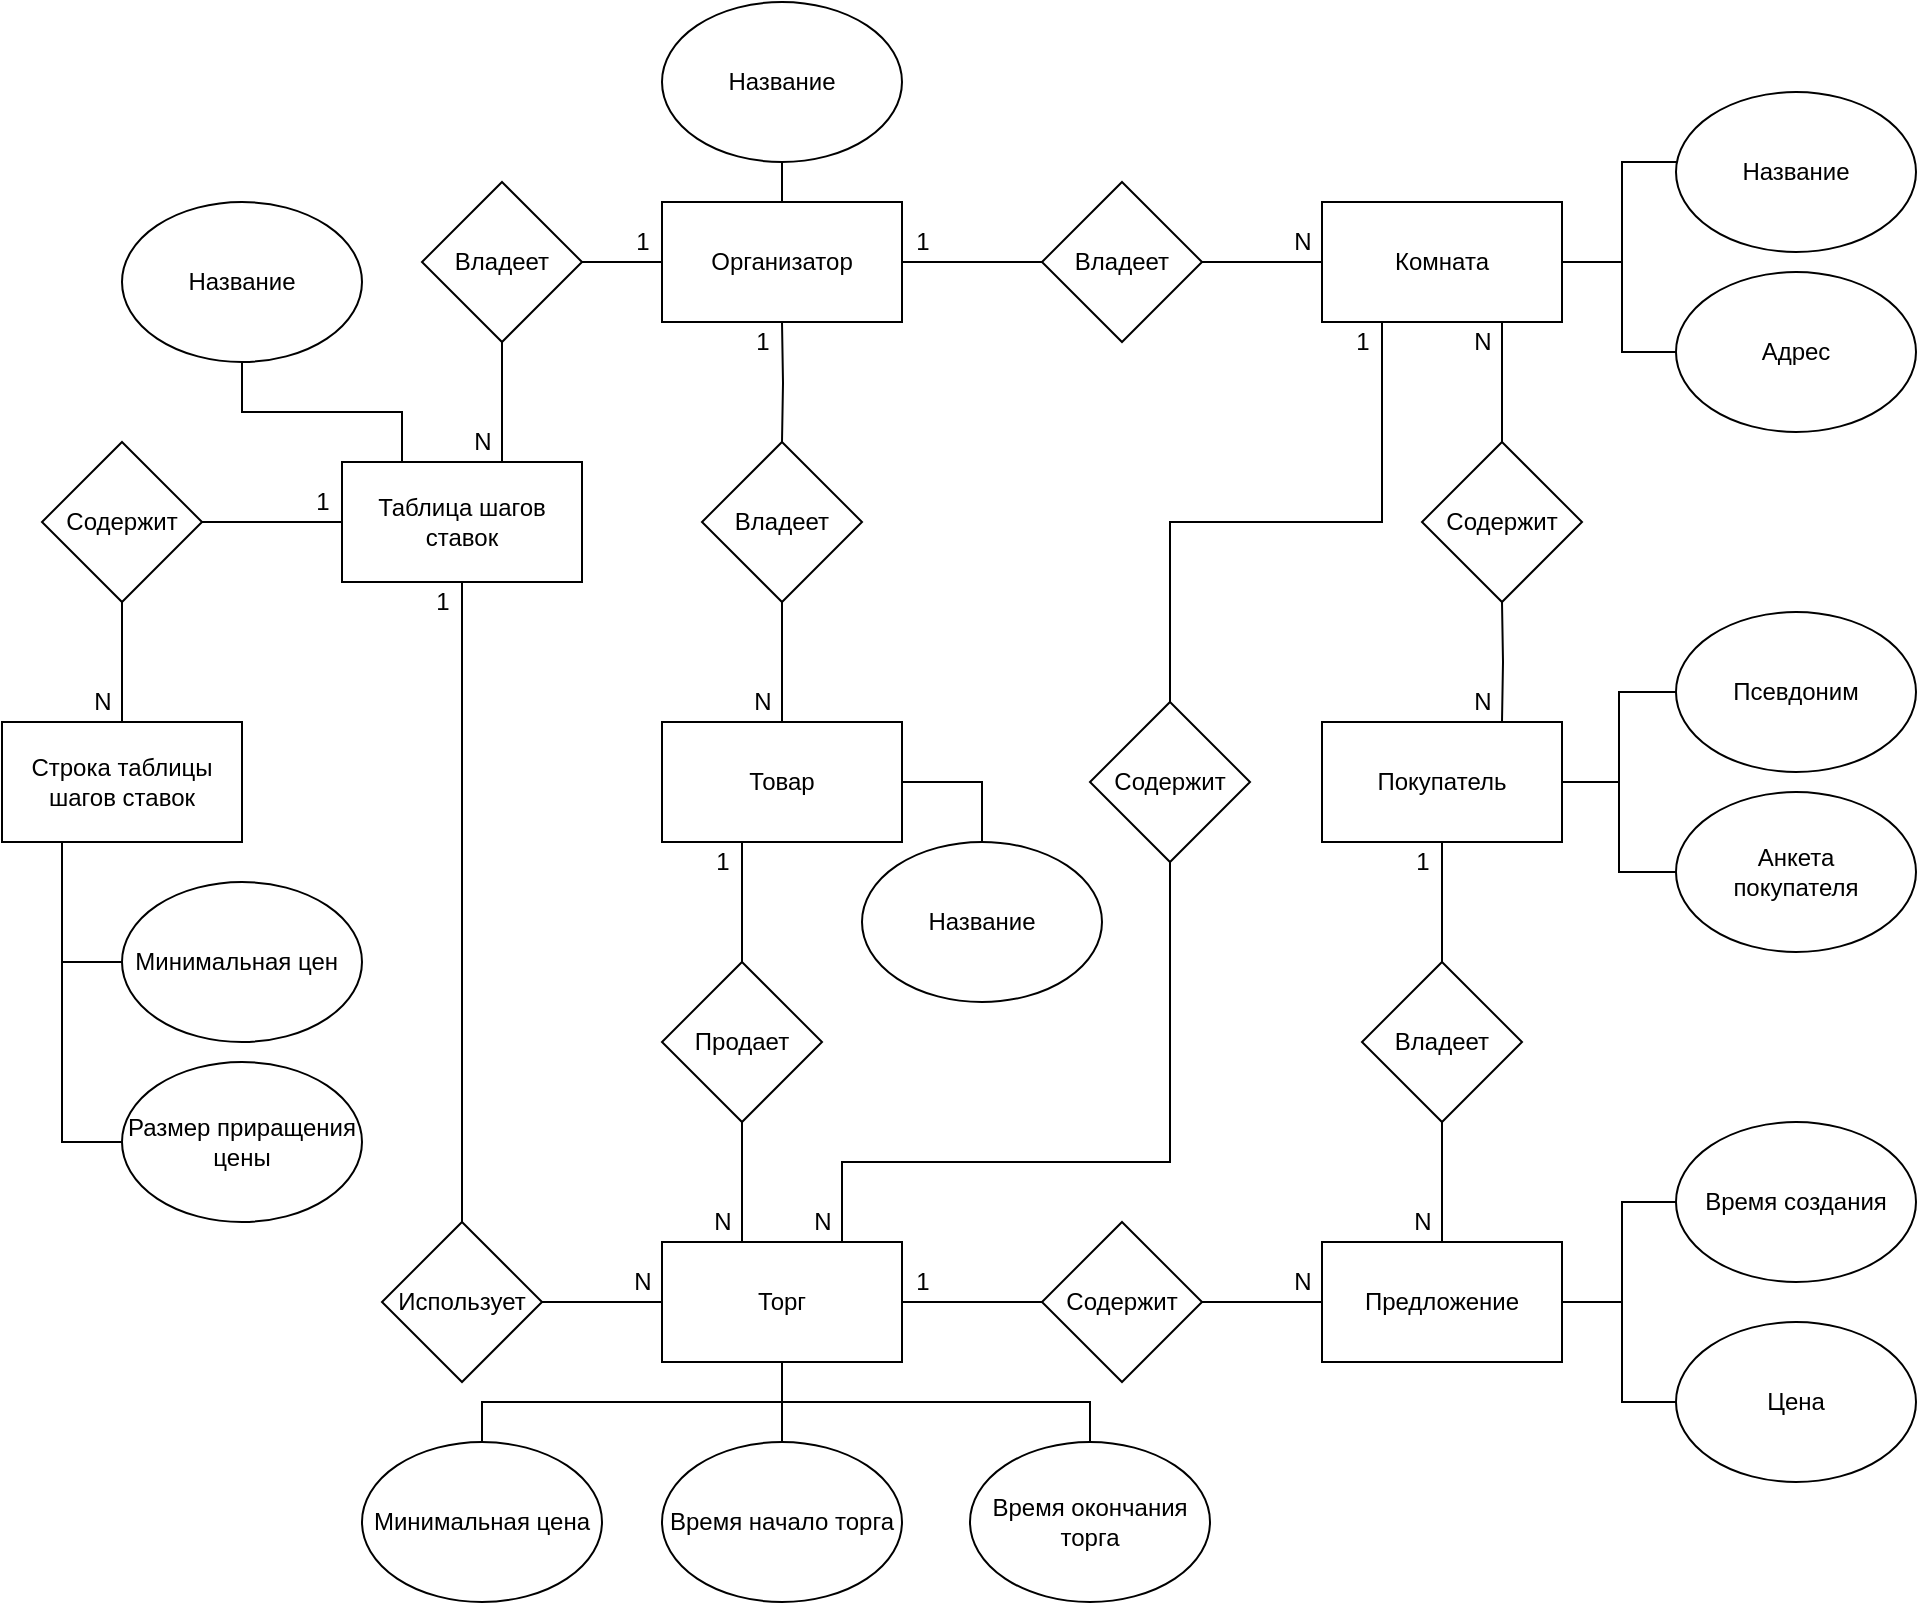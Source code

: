 <mxfile version="17.5.0" type="device"><diagram id="Fdl7dnhCFp308bUYp41F" name="Page-1"><mxGraphModel dx="1577" dy="476" grid="1" gridSize="10" guides="1" tooltips="1" connect="1" arrows="1" fold="1" page="1" pageScale="1" pageWidth="827" pageHeight="1169" math="0" shadow="0"><root><mxCell id="0"/><mxCell id="1" parent="0"/><mxCell id="Uk1p7f-kKm0Apz6JYlS9-4" style="edgeStyle=orthogonalEdgeStyle;rounded=0;orthogonalLoop=1;jettySize=auto;html=1;entryX=0;entryY=0.5;entryDx=0;entryDy=0;endArrow=none;endFill=0;" parent="1" source="Uk1p7f-kKm0Apz6JYlS9-1" target="Uk1p7f-kKm0Apz6JYlS9-3" edge="1"><mxGeometry relative="1" as="geometry"/></mxCell><mxCell id="Uk1p7f-kKm0Apz6JYlS9-10" style="edgeStyle=orthogonalEdgeStyle;rounded=0;orthogonalLoop=1;jettySize=auto;html=1;exitX=0.5;exitY=1;exitDx=0;exitDy=0;endArrow=none;endFill=0;" parent="1" target="Uk1p7f-kKm0Apz6JYlS9-9" edge="1"><mxGeometry relative="1" as="geometry"><mxPoint x="260" y="180" as="sourcePoint"/></mxGeometry></mxCell><mxCell id="Uk1p7f-kKm0Apz6JYlS9-96" style="edgeStyle=orthogonalEdgeStyle;rounded=0;orthogonalLoop=1;jettySize=auto;html=1;exitX=0;exitY=0.5;exitDx=0;exitDy=0;endArrow=none;endFill=0;" parent="1" source="Uk1p7f-kKm0Apz6JYlS9-1" target="Uk1p7f-kKm0Apz6JYlS9-47" edge="1"><mxGeometry relative="1" as="geometry"/></mxCell><mxCell id="Uk1p7f-kKm0Apz6JYlS9-1" value="Организатор" style="rounded=0;whiteSpace=wrap;html=1;" parent="1" vertex="1"><mxGeometry x="200" y="120" width="120" height="60" as="geometry"/></mxCell><mxCell id="Uk1p7f-kKm0Apz6JYlS9-17" style="edgeStyle=orthogonalEdgeStyle;rounded=0;orthogonalLoop=1;jettySize=auto;html=1;endArrow=none;endFill=0;" parent="1" source="Uk1p7f-kKm0Apz6JYlS9-2" target="Uk1p7f-kKm0Apz6JYlS9-16" edge="1"><mxGeometry relative="1" as="geometry"><Array as="points"><mxPoint x="680" y="150"/><mxPoint x="680" y="100"/></Array></mxGeometry></mxCell><mxCell id="Uk1p7f-kKm0Apz6JYlS9-2" value="Комната" style="rounded=0;whiteSpace=wrap;html=1;" parent="1" vertex="1"><mxGeometry x="530" y="120" width="120" height="60" as="geometry"/></mxCell><mxCell id="Uk1p7f-kKm0Apz6JYlS9-5" style="edgeStyle=orthogonalEdgeStyle;rounded=0;orthogonalLoop=1;jettySize=auto;html=1;exitX=1;exitY=0.5;exitDx=0;exitDy=0;endArrow=none;endFill=0;" parent="1" source="Uk1p7f-kKm0Apz6JYlS9-3" target="Uk1p7f-kKm0Apz6JYlS9-2" edge="1"><mxGeometry relative="1" as="geometry"/></mxCell><mxCell id="Uk1p7f-kKm0Apz6JYlS9-3" value="Владеет" style="rhombus;whiteSpace=wrap;html=1;" parent="1" vertex="1"><mxGeometry x="390" y="110" width="80" height="80" as="geometry"/></mxCell><mxCell id="Uk1p7f-kKm0Apz6JYlS9-6" value="1" style="text;html=1;align=center;verticalAlign=middle;resizable=0;points=[];autosize=1;strokeColor=none;fillColor=none;" parent="1" vertex="1"><mxGeometry x="320" y="130" width="20" height="20" as="geometry"/></mxCell><mxCell id="Uk1p7f-kKm0Apz6JYlS9-7" value="N" style="text;html=1;align=center;verticalAlign=middle;resizable=0;points=[];autosize=1;strokeColor=none;fillColor=none;" parent="1" vertex="1"><mxGeometry x="510" y="130" width="20" height="20" as="geometry"/></mxCell><mxCell id="Uk1p7f-kKm0Apz6JYlS9-28" style="edgeStyle=orthogonalEdgeStyle;rounded=0;orthogonalLoop=1;jettySize=auto;html=1;endArrow=none;endFill=0;" parent="1" source="Uk1p7f-kKm0Apz6JYlS9-8" target="Uk1p7f-kKm0Apz6JYlS9-27" edge="1"><mxGeometry relative="1" as="geometry"><Array as="points"><mxPoint x="360" y="410"/></Array></mxGeometry></mxCell><mxCell id="Uk1p7f-kKm0Apz6JYlS9-37" style="edgeStyle=orthogonalEdgeStyle;rounded=0;orthogonalLoop=1;jettySize=auto;html=1;endArrow=none;endFill=0;" parent="1" source="Uk1p7f-kKm0Apz6JYlS9-30" target="Uk1p7f-kKm0Apz6JYlS9-38" edge="1"><mxGeometry relative="1" as="geometry"><mxPoint x="430" y="490" as="targetPoint"/></mxGeometry></mxCell><mxCell id="Uk1p7f-kKm0Apz6JYlS9-8" value="Товар" style="rounded=0;whiteSpace=wrap;html=1;" parent="1" vertex="1"><mxGeometry x="200" y="380" width="120" height="60" as="geometry"/></mxCell><mxCell id="Uk1p7f-kKm0Apz6JYlS9-11" style="edgeStyle=orthogonalEdgeStyle;rounded=0;orthogonalLoop=1;jettySize=auto;html=1;endArrow=none;endFill=0;" parent="1" source="Uk1p7f-kKm0Apz6JYlS9-9" edge="1"><mxGeometry relative="1" as="geometry"><mxPoint x="260" y="380" as="targetPoint"/></mxGeometry></mxCell><mxCell id="Uk1p7f-kKm0Apz6JYlS9-9" value="Владеет" style="rhombus;whiteSpace=wrap;html=1;" parent="1" vertex="1"><mxGeometry x="220" y="240" width="80" height="80" as="geometry"/></mxCell><mxCell id="Uk1p7f-kKm0Apz6JYlS9-12" value="1" style="text;html=1;align=center;verticalAlign=middle;resizable=0;points=[];autosize=1;strokeColor=none;fillColor=none;" parent="1" vertex="1"><mxGeometry x="240" y="180" width="20" height="20" as="geometry"/></mxCell><mxCell id="Uk1p7f-kKm0Apz6JYlS9-13" value="N" style="text;html=1;align=center;verticalAlign=middle;resizable=0;points=[];autosize=1;strokeColor=none;fillColor=none;" parent="1" vertex="1"><mxGeometry x="240" y="360" width="20" height="20" as="geometry"/></mxCell><mxCell id="Uk1p7f-kKm0Apz6JYlS9-15" style="edgeStyle=orthogonalEdgeStyle;rounded=0;orthogonalLoop=1;jettySize=auto;html=1;endArrow=none;endFill=0;" parent="1" source="Uk1p7f-kKm0Apz6JYlS9-14" target="Uk1p7f-kKm0Apz6JYlS9-1" edge="1"><mxGeometry relative="1" as="geometry"/></mxCell><mxCell id="Uk1p7f-kKm0Apz6JYlS9-14" value="Название" style="ellipse;whiteSpace=wrap;html=1;" parent="1" vertex="1"><mxGeometry x="200" y="20" width="120" height="80" as="geometry"/></mxCell><mxCell id="Uk1p7f-kKm0Apz6JYlS9-16" value="Название" style="ellipse;whiteSpace=wrap;html=1;" parent="1" vertex="1"><mxGeometry x="707" y="65" width="120" height="80" as="geometry"/></mxCell><mxCell id="Uk1p7f-kKm0Apz6JYlS9-19" style="rounded=0;orthogonalLoop=1;jettySize=auto;html=1;endArrow=none;endFill=0;edgeStyle=orthogonalEdgeStyle;" parent="1" source="Uk1p7f-kKm0Apz6JYlS9-18" target="Uk1p7f-kKm0Apz6JYlS9-2" edge="1"><mxGeometry relative="1" as="geometry"><Array as="points"><mxPoint x="680" y="195"/><mxPoint x="680" y="150"/></Array></mxGeometry></mxCell><mxCell id="Uk1p7f-kKm0Apz6JYlS9-18" value="Адрес" style="ellipse;whiteSpace=wrap;html=1;" parent="1" vertex="1"><mxGeometry x="707" y="155" width="120" height="80" as="geometry"/></mxCell><mxCell id="Uk1p7f-kKm0Apz6JYlS9-23" style="edgeStyle=orthogonalEdgeStyle;rounded=0;orthogonalLoop=1;jettySize=auto;html=1;endArrow=none;endFill=0;" parent="1" source="Uk1p7f-kKm0Apz6JYlS9-20" edge="1"><mxGeometry relative="1" as="geometry"><mxPoint x="620" y="180" as="targetPoint"/></mxGeometry></mxCell><mxCell id="Uk1p7f-kKm0Apz6JYlS9-20" value="Содержит" style="rhombus;whiteSpace=wrap;html=1;" parent="1" vertex="1"><mxGeometry x="580" y="240" width="80" height="80" as="geometry"/></mxCell><mxCell id="Uk1p7f-kKm0Apz6JYlS9-22" style="edgeStyle=orthogonalEdgeStyle;rounded=0;orthogonalLoop=1;jettySize=auto;html=1;endArrow=none;endFill=0;" parent="1" target="Uk1p7f-kKm0Apz6JYlS9-20" edge="1"><mxGeometry relative="1" as="geometry"><mxPoint x="620" y="380" as="sourcePoint"/></mxGeometry></mxCell><mxCell id="Uk1p7f-kKm0Apz6JYlS9-32" style="edgeStyle=orthogonalEdgeStyle;rounded=0;orthogonalLoop=1;jettySize=auto;html=1;endArrow=none;endFill=0;" parent="1" source="Uk1p7f-kKm0Apz6JYlS9-21" target="Uk1p7f-kKm0Apz6JYlS9-31" edge="1"><mxGeometry relative="1" as="geometry"/></mxCell><mxCell id="Uk1p7f-kKm0Apz6JYlS9-45" style="edgeStyle=orthogonalEdgeStyle;rounded=0;orthogonalLoop=1;jettySize=auto;html=1;endArrow=none;endFill=0;" parent="1" source="Uk1p7f-kKm0Apz6JYlS9-21" target="Uk1p7f-kKm0Apz6JYlS9-44" edge="1"><mxGeometry relative="1" as="geometry"/></mxCell><mxCell id="Uk1p7f-kKm0Apz6JYlS9-21" value="Покупатель" style="rounded=0;whiteSpace=wrap;html=1;" parent="1" vertex="1"><mxGeometry x="530" y="380" width="120" height="60" as="geometry"/></mxCell><mxCell id="Uk1p7f-kKm0Apz6JYlS9-25" value="N" style="text;html=1;align=center;verticalAlign=middle;resizable=0;points=[];autosize=1;strokeColor=none;fillColor=none;" parent="1" vertex="1"><mxGeometry x="600" y="180" width="20" height="20" as="geometry"/></mxCell><mxCell id="Uk1p7f-kKm0Apz6JYlS9-26" value="N" style="text;html=1;align=center;verticalAlign=middle;resizable=0;points=[];autosize=1;strokeColor=none;fillColor=none;" parent="1" vertex="1"><mxGeometry x="600" y="360" width="20" height="20" as="geometry"/></mxCell><mxCell id="Uk1p7f-kKm0Apz6JYlS9-27" value="Название" style="ellipse;whiteSpace=wrap;html=1;" parent="1" vertex="1"><mxGeometry x="300" y="440" width="120" height="80" as="geometry"/></mxCell><mxCell id="Uk1p7f-kKm0Apz6JYlS9-43" style="edgeStyle=orthogonalEdgeStyle;rounded=0;orthogonalLoop=1;jettySize=auto;html=1;entryX=0;entryY=0.5;entryDx=0;entryDy=0;endArrow=none;endFill=0;" parent="1" source="Uk1p7f-kKm0Apz6JYlS9-29" target="Uk1p7f-kKm0Apz6JYlS9-42" edge="1"><mxGeometry relative="1" as="geometry"><Array as="points"><mxPoint x="680" y="670"/><mxPoint x="680" y="720"/></Array></mxGeometry></mxCell><mxCell id="Uk1p7f-kKm0Apz6JYlS9-29" value="Предложение" style="rounded=0;whiteSpace=wrap;html=1;" parent="1" vertex="1"><mxGeometry x="530" y="640" width="120" height="60" as="geometry"/></mxCell><mxCell id="Uk1p7f-kKm0Apz6JYlS9-68" style="edgeStyle=orthogonalEdgeStyle;rounded=0;orthogonalLoop=1;jettySize=auto;html=1;endArrow=none;endFill=0;" parent="1" source="Uk1p7f-kKm0Apz6JYlS9-30" target="Uk1p7f-kKm0Apz6JYlS9-67" edge="1"><mxGeometry relative="1" as="geometry"/></mxCell><mxCell id="kdcx9QrWRDKP-D1OZljw-3" style="edgeStyle=orthogonalEdgeStyle;rounded=0;orthogonalLoop=1;jettySize=auto;html=1;endArrow=none;endFill=0;" parent="1" source="Uk1p7f-kKm0Apz6JYlS9-30" target="kdcx9QrWRDKP-D1OZljw-2" edge="1"><mxGeometry relative="1" as="geometry"><Array as="points"><mxPoint x="290" y="600"/><mxPoint x="454" y="600"/></Array></mxGeometry></mxCell><mxCell id="Uk1p7f-kKm0Apz6JYlS9-30" value="Торг" style="rounded=0;whiteSpace=wrap;html=1;" parent="1" vertex="1"><mxGeometry x="200" y="640" width="120" height="60" as="geometry"/></mxCell><mxCell id="Uk1p7f-kKm0Apz6JYlS9-33" style="edgeStyle=orthogonalEdgeStyle;rounded=0;orthogonalLoop=1;jettySize=auto;html=1;entryX=0.5;entryY=0;entryDx=0;entryDy=0;endArrow=none;endFill=0;" parent="1" source="Uk1p7f-kKm0Apz6JYlS9-31" target="Uk1p7f-kKm0Apz6JYlS9-29" edge="1"><mxGeometry relative="1" as="geometry"/></mxCell><mxCell id="Uk1p7f-kKm0Apz6JYlS9-31" value="Владеет" style="rhombus;whiteSpace=wrap;html=1;" parent="1" vertex="1"><mxGeometry x="550" y="500" width="80" height="80" as="geometry"/></mxCell><mxCell id="Uk1p7f-kKm0Apz6JYlS9-34" value="1" style="text;html=1;align=center;verticalAlign=middle;resizable=0;points=[];autosize=1;strokeColor=none;fillColor=none;" parent="1" vertex="1"><mxGeometry x="570" y="440" width="20" height="20" as="geometry"/></mxCell><mxCell id="Uk1p7f-kKm0Apz6JYlS9-35" value="N" style="text;html=1;align=center;verticalAlign=middle;resizable=0;points=[];autosize=1;strokeColor=none;fillColor=none;" parent="1" vertex="1"><mxGeometry x="570" y="620" width="20" height="20" as="geometry"/></mxCell><mxCell id="Uk1p7f-kKm0Apz6JYlS9-39" style="edgeStyle=orthogonalEdgeStyle;rounded=0;orthogonalLoop=1;jettySize=auto;html=1;entryX=0;entryY=0.5;entryDx=0;entryDy=0;endArrow=none;endFill=0;" parent="1" source="Uk1p7f-kKm0Apz6JYlS9-38" target="Uk1p7f-kKm0Apz6JYlS9-29" edge="1"><mxGeometry relative="1" as="geometry"><Array as="points"><mxPoint x="430" y="670"/></Array></mxGeometry></mxCell><mxCell id="Uk1p7f-kKm0Apz6JYlS9-38" value="Содержит" style="rhombus;whiteSpace=wrap;html=1;" parent="1" vertex="1"><mxGeometry x="390" y="630" width="80" height="80" as="geometry"/></mxCell><mxCell id="Uk1p7f-kKm0Apz6JYlS9-40" value="N" style="text;html=1;align=center;verticalAlign=middle;resizable=0;points=[];autosize=1;strokeColor=none;fillColor=none;" parent="1" vertex="1"><mxGeometry x="510" y="650" width="20" height="20" as="geometry"/></mxCell><mxCell id="Uk1p7f-kKm0Apz6JYlS9-41" value="1" style="text;html=1;align=center;verticalAlign=middle;resizable=0;points=[];autosize=1;strokeColor=none;fillColor=none;" parent="1" vertex="1"><mxGeometry x="320" y="650" width="20" height="20" as="geometry"/></mxCell><mxCell id="Uk1p7f-kKm0Apz6JYlS9-42" value="Цена" style="ellipse;whiteSpace=wrap;html=1;" parent="1" vertex="1"><mxGeometry x="707" y="680" width="120" height="80" as="geometry"/></mxCell><mxCell id="Uk1p7f-kKm0Apz6JYlS9-44" value="Псевдоним" style="ellipse;whiteSpace=wrap;html=1;" parent="1" vertex="1"><mxGeometry x="707" y="325" width="120" height="80" as="geometry"/></mxCell><mxCell id="Uk1p7f-kKm0Apz6JYlS9-50" style="edgeStyle=orthogonalEdgeStyle;rounded=0;orthogonalLoop=1;jettySize=auto;html=1;endArrow=none;endFill=0;" parent="1" source="Uk1p7f-kKm0Apz6JYlS9-46" target="Uk1p7f-kKm0Apz6JYlS9-47" edge="1"><mxGeometry relative="1" as="geometry"><Array as="points"><mxPoint x="120" y="240"/><mxPoint x="120" y="240"/></Array></mxGeometry></mxCell><mxCell id="Uk1p7f-kKm0Apz6JYlS9-56" style="edgeStyle=orthogonalEdgeStyle;rounded=0;orthogonalLoop=1;jettySize=auto;html=1;endArrow=none;endFill=0;" parent="1" source="Uk1p7f-kKm0Apz6JYlS9-46" target="Uk1p7f-kKm0Apz6JYlS9-55" edge="1"><mxGeometry relative="1" as="geometry"><Array as="points"><mxPoint x="-70" y="280"/></Array></mxGeometry></mxCell><mxCell id="Uk1p7f-kKm0Apz6JYlS9-46" value="Таблица шагов ставок" style="rounded=0;whiteSpace=wrap;html=1;" parent="1" vertex="1"><mxGeometry x="40" y="250" width="120" height="60" as="geometry"/></mxCell><mxCell id="Uk1p7f-kKm0Apz6JYlS9-47" value="Владеет" style="rhombus;whiteSpace=wrap;html=1;" parent="1" vertex="1"><mxGeometry x="80" y="110" width="80" height="80" as="geometry"/></mxCell><mxCell id="Uk1p7f-kKm0Apz6JYlS9-49" value="1" style="text;html=1;align=center;verticalAlign=middle;resizable=0;points=[];autosize=1;strokeColor=none;fillColor=none;" parent="1" vertex="1"><mxGeometry x="180" y="130" width="20" height="20" as="geometry"/></mxCell><mxCell id="Uk1p7f-kKm0Apz6JYlS9-51" value="N" style="text;html=1;align=center;verticalAlign=middle;resizable=0;points=[];autosize=1;strokeColor=none;fillColor=none;" parent="1" vertex="1"><mxGeometry x="100" y="230" width="20" height="20" as="geometry"/></mxCell><mxCell id="Uk1p7f-kKm0Apz6JYlS9-103" style="edgeStyle=orthogonalEdgeStyle;rounded=0;orthogonalLoop=1;jettySize=auto;html=1;exitX=0.25;exitY=1;exitDx=0;exitDy=0;entryX=0;entryY=0.5;entryDx=0;entryDy=0;endArrow=none;endFill=0;" parent="1" source="Uk1p7f-kKm0Apz6JYlS9-53" target="Uk1p7f-kKm0Apz6JYlS9-60" edge="1"><mxGeometry relative="1" as="geometry"/></mxCell><mxCell id="Uk1p7f-kKm0Apz6JYlS9-105" style="edgeStyle=orthogonalEdgeStyle;rounded=0;orthogonalLoop=1;jettySize=auto;html=1;exitX=0.25;exitY=1;exitDx=0;exitDy=0;entryX=0;entryY=0.5;entryDx=0;entryDy=0;endArrow=none;endFill=0;" parent="1" source="Uk1p7f-kKm0Apz6JYlS9-53" target="Uk1p7f-kKm0Apz6JYlS9-64" edge="1"><mxGeometry relative="1" as="geometry"/></mxCell><mxCell id="Uk1p7f-kKm0Apz6JYlS9-53" value="Строка таблицы шагов ставок" style="rounded=0;whiteSpace=wrap;html=1;" parent="1" vertex="1"><mxGeometry x="-130" y="380" width="120" height="60" as="geometry"/></mxCell><mxCell id="Uk1p7f-kKm0Apz6JYlS9-57" style="edgeStyle=orthogonalEdgeStyle;rounded=0;orthogonalLoop=1;jettySize=auto;html=1;endArrow=none;endFill=0;" parent="1" source="Uk1p7f-kKm0Apz6JYlS9-55" target="Uk1p7f-kKm0Apz6JYlS9-53" edge="1"><mxGeometry relative="1" as="geometry"/></mxCell><mxCell id="Uk1p7f-kKm0Apz6JYlS9-55" value="Содержит" style="rhombus;whiteSpace=wrap;html=1;" parent="1" vertex="1"><mxGeometry x="-110" y="240" width="80" height="80" as="geometry"/></mxCell><mxCell id="Uk1p7f-kKm0Apz6JYlS9-58" value="1" style="text;html=1;align=center;verticalAlign=middle;resizable=0;points=[];autosize=1;strokeColor=none;fillColor=none;" parent="1" vertex="1"><mxGeometry x="80" y="310" width="20" height="20" as="geometry"/></mxCell><mxCell id="Uk1p7f-kKm0Apz6JYlS9-59" value="N" style="text;html=1;align=center;verticalAlign=middle;resizable=0;points=[];autosize=1;strokeColor=none;fillColor=none;" parent="1" vertex="1"><mxGeometry x="-90" y="360" width="20" height="20" as="geometry"/></mxCell><mxCell id="Uk1p7f-kKm0Apz6JYlS9-60" value="Минимальная цен&lt;span style=&quot;white-space: pre&quot;&gt;&#9;&lt;/span&gt;" style="ellipse;whiteSpace=wrap;html=1;" parent="1" vertex="1"><mxGeometry x="-70" y="460" width="120" height="80" as="geometry"/></mxCell><mxCell id="Uk1p7f-kKm0Apz6JYlS9-64" value="Размер приращения цены" style="ellipse;whiteSpace=wrap;html=1;" parent="1" vertex="1"><mxGeometry x="-70" y="550" width="120" height="80" as="geometry"/></mxCell><mxCell id="Uk1p7f-kKm0Apz6JYlS9-69" style="edgeStyle=orthogonalEdgeStyle;rounded=0;orthogonalLoop=1;jettySize=auto;html=1;endArrow=none;endFill=0;" parent="1" source="Uk1p7f-kKm0Apz6JYlS9-67" target="Uk1p7f-kKm0Apz6JYlS9-46" edge="1"><mxGeometry relative="1" as="geometry"><Array as="points"><mxPoint x="100" y="520"/></Array></mxGeometry></mxCell><mxCell id="Uk1p7f-kKm0Apz6JYlS9-67" value="Использует" style="rhombus;whiteSpace=wrap;html=1;" parent="1" vertex="1"><mxGeometry x="60" y="630" width="80" height="80" as="geometry"/></mxCell><mxCell id="Uk1p7f-kKm0Apz6JYlS9-70" value="1" style="text;html=1;align=center;verticalAlign=middle;resizable=0;points=[];autosize=1;strokeColor=none;fillColor=none;" parent="1" vertex="1"><mxGeometry x="20" y="260" width="20" height="20" as="geometry"/></mxCell><mxCell id="Uk1p7f-kKm0Apz6JYlS9-71" value="N" style="text;html=1;align=center;verticalAlign=middle;resizable=0;points=[];autosize=1;strokeColor=none;fillColor=none;" parent="1" vertex="1"><mxGeometry x="180" y="650" width="20" height="20" as="geometry"/></mxCell><mxCell id="Uk1p7f-kKm0Apz6JYlS9-76" style="edgeStyle=orthogonalEdgeStyle;rounded=0;orthogonalLoop=1;jettySize=auto;html=1;endArrow=none;endFill=0;" parent="1" source="Uk1p7f-kKm0Apz6JYlS9-75" edge="1"><mxGeometry relative="1" as="geometry"><Array as="points"><mxPoint x="240" y="590"/><mxPoint x="240" y="590"/></Array><mxPoint x="240.0" y="640" as="targetPoint"/></mxGeometry></mxCell><mxCell id="Uk1p7f-kKm0Apz6JYlS9-77" style="edgeStyle=orthogonalEdgeStyle;rounded=0;orthogonalLoop=1;jettySize=auto;html=1;exitX=0.5;exitY=0;exitDx=0;exitDy=0;endArrow=none;endFill=0;" parent="1" source="Uk1p7f-kKm0Apz6JYlS9-75" edge="1"><mxGeometry relative="1" as="geometry"><Array as="points"><mxPoint x="240" y="470"/><mxPoint x="240" y="470"/></Array><mxPoint x="240.0" y="440" as="targetPoint"/></mxGeometry></mxCell><mxCell id="Uk1p7f-kKm0Apz6JYlS9-75" value="Продает" style="rhombus;whiteSpace=wrap;html=1;" parent="1" vertex="1"><mxGeometry x="200" y="500" width="80" height="80" as="geometry"/></mxCell><mxCell id="Uk1p7f-kKm0Apz6JYlS9-78" value="N" style="text;html=1;align=center;verticalAlign=middle;resizable=0;points=[];autosize=1;strokeColor=none;fillColor=none;" parent="1" vertex="1"><mxGeometry x="220" y="620" width="20" height="20" as="geometry"/></mxCell><mxCell id="Uk1p7f-kKm0Apz6JYlS9-79" value="1" style="text;html=1;align=center;verticalAlign=middle;resizable=0;points=[];autosize=1;strokeColor=none;fillColor=none;" parent="1" vertex="1"><mxGeometry x="220" y="440" width="20" height="20" as="geometry"/></mxCell><mxCell id="Uk1p7f-kKm0Apz6JYlS9-83" style="edgeStyle=orthogonalEdgeStyle;rounded=0;orthogonalLoop=1;jettySize=auto;html=1;endArrow=none;endFill=0;" parent="1" source="Uk1p7f-kKm0Apz6JYlS9-82" target="Uk1p7f-kKm0Apz6JYlS9-30" edge="1"><mxGeometry relative="1" as="geometry"/></mxCell><mxCell id="Uk1p7f-kKm0Apz6JYlS9-82" value="Время начало торга" style="ellipse;whiteSpace=wrap;html=1;" parent="1" vertex="1"><mxGeometry x="200" y="740" width="120" height="80" as="geometry"/></mxCell><mxCell id="Uk1p7f-kKm0Apz6JYlS9-89" style="edgeStyle=orthogonalEdgeStyle;rounded=0;orthogonalLoop=1;jettySize=auto;html=1;endArrow=none;endFill=0;" parent="1" source="Uk1p7f-kKm0Apz6JYlS9-84" target="Uk1p7f-kKm0Apz6JYlS9-30" edge="1"><mxGeometry relative="1" as="geometry"><Array as="points"><mxPoint x="414" y="720"/><mxPoint x="260" y="720"/></Array></mxGeometry></mxCell><mxCell id="Uk1p7f-kKm0Apz6JYlS9-84" value="Время окончания торга" style="ellipse;whiteSpace=wrap;html=1;" parent="1" vertex="1"><mxGeometry x="354" y="740" width="120" height="80" as="geometry"/></mxCell><mxCell id="Uk1p7f-kKm0Apz6JYlS9-86" style="edgeStyle=orthogonalEdgeStyle;rounded=0;orthogonalLoop=1;jettySize=auto;html=1;endArrow=none;endFill=0;" parent="1" source="Uk1p7f-kKm0Apz6JYlS9-85" target="Uk1p7f-kKm0Apz6JYlS9-29" edge="1"><mxGeometry relative="1" as="geometry"><Array as="points"><mxPoint x="680" y="620"/><mxPoint x="680" y="670"/></Array></mxGeometry></mxCell><mxCell id="Uk1p7f-kKm0Apz6JYlS9-85" value="Время создания" style="ellipse;whiteSpace=wrap;html=1;" parent="1" vertex="1"><mxGeometry x="707" y="580" width="120" height="80" as="geometry"/></mxCell><mxCell id="Uk1p7f-kKm0Apz6JYlS9-92" style="edgeStyle=orthogonalEdgeStyle;rounded=0;orthogonalLoop=1;jettySize=auto;html=1;endArrow=none;endFill=0;" parent="1" source="Uk1p7f-kKm0Apz6JYlS9-90" target="Uk1p7f-kKm0Apz6JYlS9-30" edge="1"><mxGeometry relative="1" as="geometry"><Array as="points"><mxPoint x="110" y="720"/><mxPoint x="260" y="720"/></Array></mxGeometry></mxCell><mxCell id="Uk1p7f-kKm0Apz6JYlS9-90" value="Минимальная цена" style="ellipse;whiteSpace=wrap;html=1;" parent="1" vertex="1"><mxGeometry x="50" y="740" width="120" height="80" as="geometry"/></mxCell><mxCell id="kdcx9QrWRDKP-D1OZljw-5" style="edgeStyle=orthogonalEdgeStyle;rounded=0;orthogonalLoop=1;jettySize=auto;html=1;endArrow=none;endFill=0;" parent="1" source="kdcx9QrWRDKP-D1OZljw-2" target="Uk1p7f-kKm0Apz6JYlS9-2" edge="1"><mxGeometry relative="1" as="geometry"><Array as="points"><mxPoint x="560" y="280"/></Array></mxGeometry></mxCell><mxCell id="kdcx9QrWRDKP-D1OZljw-2" value="Содержит" style="rhombus;whiteSpace=wrap;html=1;" parent="1" vertex="1"><mxGeometry x="414" y="370" width="80" height="80" as="geometry"/></mxCell><mxCell id="kdcx9QrWRDKP-D1OZljw-4" value="N" style="text;html=1;align=center;verticalAlign=middle;resizable=0;points=[];autosize=1;strokeColor=none;fillColor=none;" parent="1" vertex="1"><mxGeometry x="270" y="620" width="20" height="20" as="geometry"/></mxCell><mxCell id="kdcx9QrWRDKP-D1OZljw-6" value="1" style="text;html=1;align=center;verticalAlign=middle;resizable=0;points=[];autosize=1;strokeColor=none;fillColor=none;" parent="1" vertex="1"><mxGeometry x="540" y="180" width="20" height="20" as="geometry"/></mxCell><mxCell id="iTHHAjZIHP4YSgZcsNzB-2" style="edgeStyle=orthogonalEdgeStyle;rounded=0;orthogonalLoop=1;jettySize=auto;html=1;exitX=0;exitY=0.5;exitDx=0;exitDy=0;endArrow=none;endFill=0;" edge="1" parent="1" source="iTHHAjZIHP4YSgZcsNzB-1" target="Uk1p7f-kKm0Apz6JYlS9-21"><mxGeometry relative="1" as="geometry"/></mxCell><mxCell id="iTHHAjZIHP4YSgZcsNzB-1" value="Анкета&lt;br&gt;покупателя" style="ellipse;whiteSpace=wrap;html=1;" vertex="1" parent="1"><mxGeometry x="707" y="415" width="120" height="80" as="geometry"/></mxCell><mxCell id="iTHHAjZIHP4YSgZcsNzB-4" style="edgeStyle=orthogonalEdgeStyle;rounded=0;orthogonalLoop=1;jettySize=auto;html=1;exitX=0.5;exitY=1;exitDx=0;exitDy=0;entryX=0.25;entryY=0;entryDx=0;entryDy=0;endArrow=none;endFill=0;" edge="1" parent="1" source="iTHHAjZIHP4YSgZcsNzB-3" target="Uk1p7f-kKm0Apz6JYlS9-46"><mxGeometry relative="1" as="geometry"/></mxCell><mxCell id="iTHHAjZIHP4YSgZcsNzB-3" value="Название" style="ellipse;whiteSpace=wrap;html=1;" vertex="1" parent="1"><mxGeometry x="-70" y="120" width="120" height="80" as="geometry"/></mxCell></root></mxGraphModel></diagram></mxfile>